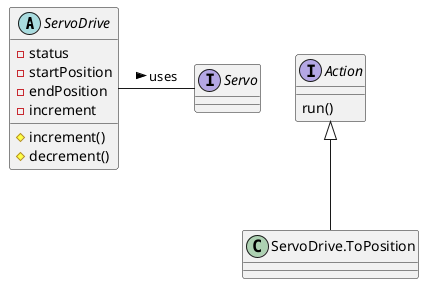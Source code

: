 @startuml
'https://plantuml.com/class-diagram

abstract class ServoDrive {
  -status
  -startPosition
  -endPosition
  -increment
  #increment()
  #decrement()
}
interface Servo
interface Action {
  run()
}
set separator none
class ServoDrive.ToPosition

Action <|-- ServoDrive.ToPosition
ServoDrive - Servo : uses >

@enduml
